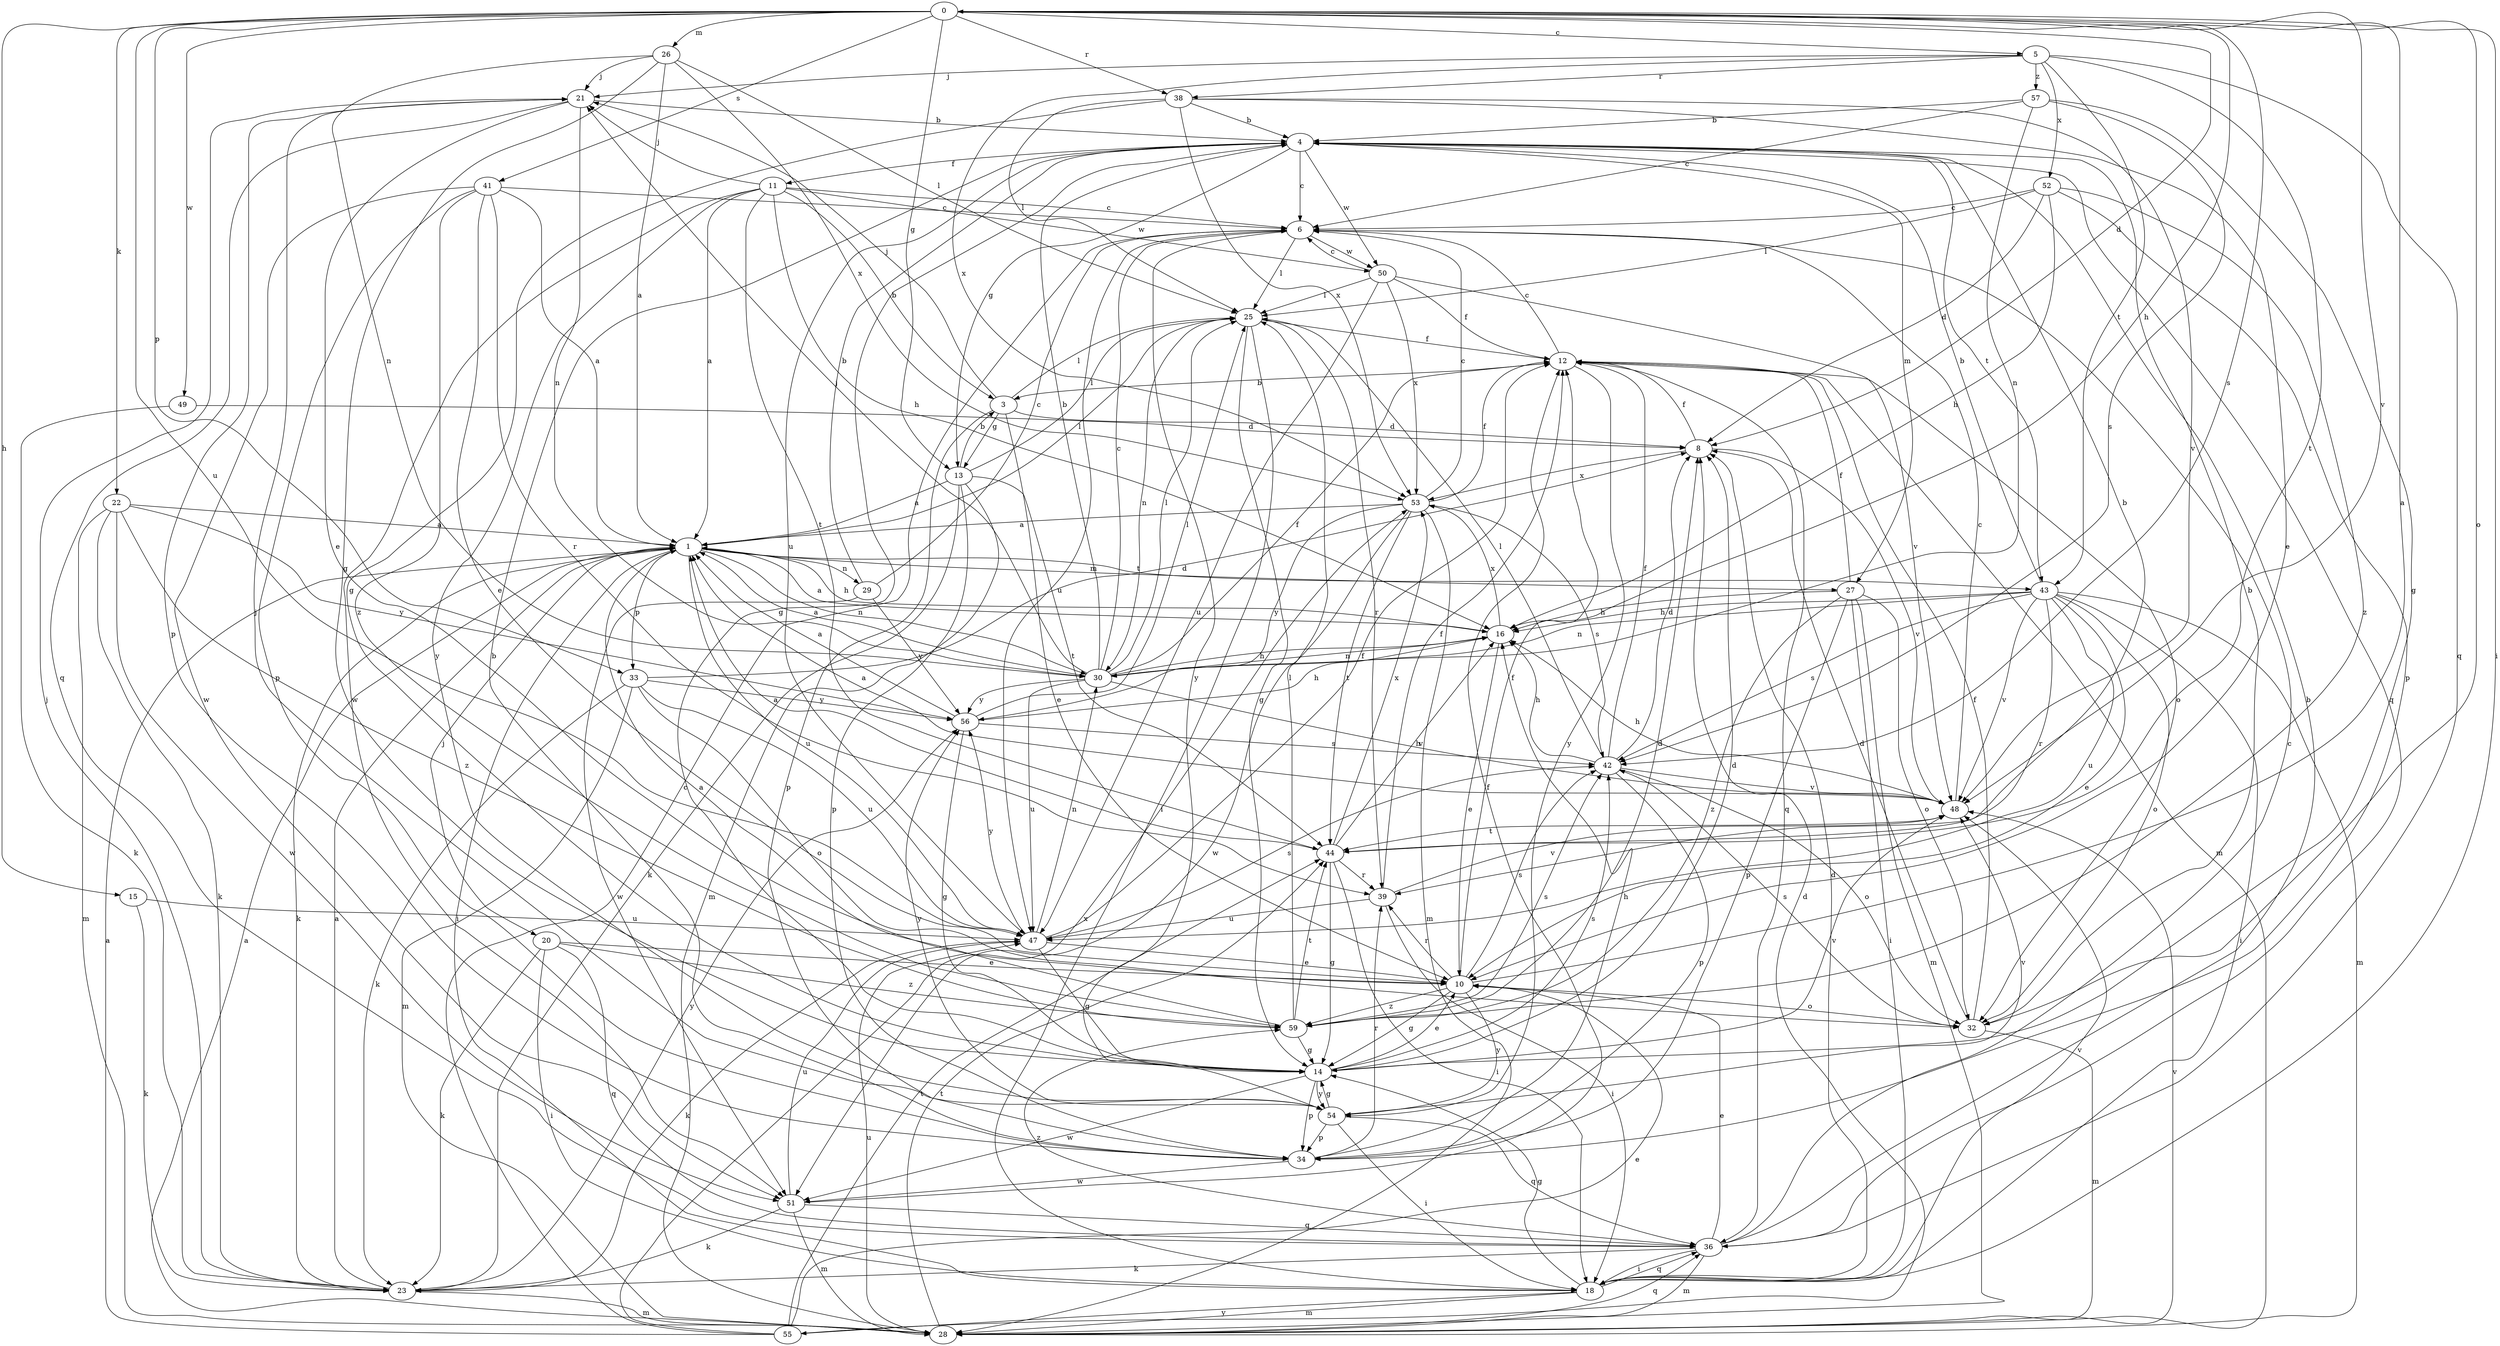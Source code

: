 strict digraph  {
0;
1;
3;
4;
5;
6;
8;
10;
11;
12;
13;
14;
15;
16;
18;
20;
21;
22;
23;
25;
26;
27;
28;
29;
30;
32;
33;
34;
36;
38;
39;
41;
42;
43;
44;
47;
48;
49;
50;
51;
52;
53;
54;
55;
56;
57;
59;
0 -> 5  [label=c];
0 -> 8  [label=d];
0 -> 13  [label=g];
0 -> 15  [label=h];
0 -> 16  [label=h];
0 -> 18  [label=i];
0 -> 22  [label=k];
0 -> 26  [label=m];
0 -> 32  [label=o];
0 -> 33  [label=p];
0 -> 38  [label=r];
0 -> 41  [label=s];
0 -> 42  [label=s];
0 -> 47  [label=u];
0 -> 48  [label=v];
0 -> 49  [label=w];
1 -> 16  [label=h];
1 -> 18  [label=i];
1 -> 20  [label=j];
1 -> 23  [label=k];
1 -> 25  [label=l];
1 -> 27  [label=m];
1 -> 29  [label=n];
1 -> 30  [label=n];
1 -> 33  [label=p];
1 -> 43  [label=t];
1 -> 47  [label=u];
3 -> 8  [label=d];
3 -> 10  [label=e];
3 -> 13  [label=g];
3 -> 21  [label=j];
3 -> 25  [label=l];
3 -> 34  [label=p];
4 -> 6  [label=c];
4 -> 11  [label=f];
4 -> 13  [label=g];
4 -> 14  [label=g];
4 -> 27  [label=m];
4 -> 36  [label=q];
4 -> 43  [label=t];
4 -> 47  [label=u];
4 -> 50  [label=w];
5 -> 21  [label=j];
5 -> 36  [label=q];
5 -> 38  [label=r];
5 -> 43  [label=t];
5 -> 44  [label=t];
5 -> 52  [label=x];
5 -> 53  [label=x];
5 -> 57  [label=z];
6 -> 25  [label=l];
6 -> 47  [label=u];
6 -> 50  [label=w];
6 -> 54  [label=y];
8 -> 12  [label=f];
8 -> 48  [label=v];
8 -> 53  [label=x];
10 -> 0  [label=a];
10 -> 12  [label=f];
10 -> 14  [label=g];
10 -> 32  [label=o];
10 -> 39  [label=r];
10 -> 42  [label=s];
10 -> 54  [label=y];
10 -> 59  [label=z];
11 -> 1  [label=a];
11 -> 3  [label=b];
11 -> 6  [label=c];
11 -> 16  [label=h];
11 -> 21  [label=j];
11 -> 44  [label=t];
11 -> 50  [label=w];
11 -> 51  [label=w];
11 -> 54  [label=y];
12 -> 3  [label=b];
12 -> 6  [label=c];
12 -> 28  [label=m];
12 -> 32  [label=o];
12 -> 36  [label=q];
12 -> 54  [label=y];
13 -> 1  [label=a];
13 -> 3  [label=b];
13 -> 23  [label=k];
13 -> 25  [label=l];
13 -> 28  [label=m];
13 -> 34  [label=p];
13 -> 44  [label=t];
14 -> 8  [label=d];
14 -> 10  [label=e];
14 -> 34  [label=p];
14 -> 42  [label=s];
14 -> 48  [label=v];
14 -> 51  [label=w];
14 -> 54  [label=y];
15 -> 23  [label=k];
15 -> 47  [label=u];
16 -> 1  [label=a];
16 -> 10  [label=e];
16 -> 30  [label=n];
16 -> 53  [label=x];
18 -> 8  [label=d];
18 -> 14  [label=g];
18 -> 28  [label=m];
18 -> 36  [label=q];
18 -> 48  [label=v];
18 -> 55  [label=y];
20 -> 10  [label=e];
20 -> 18  [label=i];
20 -> 23  [label=k];
20 -> 36  [label=q];
20 -> 59  [label=z];
21 -> 4  [label=b];
21 -> 10  [label=e];
21 -> 30  [label=n];
21 -> 34  [label=p];
21 -> 36  [label=q];
22 -> 1  [label=a];
22 -> 23  [label=k];
22 -> 28  [label=m];
22 -> 51  [label=w];
22 -> 56  [label=y];
22 -> 59  [label=z];
23 -> 1  [label=a];
23 -> 21  [label=j];
23 -> 28  [label=m];
23 -> 56  [label=y];
25 -> 12  [label=f];
25 -> 14  [label=g];
25 -> 18  [label=i];
25 -> 30  [label=n];
25 -> 39  [label=r];
26 -> 1  [label=a];
26 -> 14  [label=g];
26 -> 21  [label=j];
26 -> 25  [label=l];
26 -> 30  [label=n];
26 -> 53  [label=x];
27 -> 12  [label=f];
27 -> 16  [label=h];
27 -> 18  [label=i];
27 -> 28  [label=m];
27 -> 32  [label=o];
27 -> 34  [label=p];
27 -> 59  [label=z];
28 -> 1  [label=a];
28 -> 36  [label=q];
28 -> 44  [label=t];
28 -> 47  [label=u];
28 -> 48  [label=v];
29 -> 4  [label=b];
29 -> 6  [label=c];
29 -> 51  [label=w];
29 -> 56  [label=y];
30 -> 1  [label=a];
30 -> 4  [label=b];
30 -> 6  [label=c];
30 -> 12  [label=f];
30 -> 16  [label=h];
30 -> 21  [label=j];
30 -> 25  [label=l];
30 -> 47  [label=u];
30 -> 48  [label=v];
30 -> 56  [label=y];
32 -> 4  [label=b];
32 -> 8  [label=d];
32 -> 12  [label=f];
32 -> 28  [label=m];
32 -> 42  [label=s];
33 -> 8  [label=d];
33 -> 23  [label=k];
33 -> 28  [label=m];
33 -> 32  [label=o];
33 -> 47  [label=u];
33 -> 56  [label=y];
34 -> 4  [label=b];
34 -> 16  [label=h];
34 -> 39  [label=r];
34 -> 51  [label=w];
36 -> 4  [label=b];
36 -> 6  [label=c];
36 -> 10  [label=e];
36 -> 18  [label=i];
36 -> 23  [label=k];
36 -> 28  [label=m];
36 -> 59  [label=z];
38 -> 4  [label=b];
38 -> 10  [label=e];
38 -> 14  [label=g];
38 -> 25  [label=l];
38 -> 48  [label=v];
38 -> 53  [label=x];
39 -> 12  [label=f];
39 -> 18  [label=i];
39 -> 47  [label=u];
39 -> 48  [label=v];
41 -> 1  [label=a];
41 -> 6  [label=c];
41 -> 10  [label=e];
41 -> 34  [label=p];
41 -> 39  [label=r];
41 -> 51  [label=w];
41 -> 59  [label=z];
42 -> 8  [label=d];
42 -> 12  [label=f];
42 -> 16  [label=h];
42 -> 25  [label=l];
42 -> 32  [label=o];
42 -> 34  [label=p];
42 -> 48  [label=v];
43 -> 4  [label=b];
43 -> 10  [label=e];
43 -> 16  [label=h];
43 -> 18  [label=i];
43 -> 28  [label=m];
43 -> 30  [label=n];
43 -> 32  [label=o];
43 -> 39  [label=r];
43 -> 42  [label=s];
43 -> 47  [label=u];
43 -> 48  [label=v];
44 -> 1  [label=a];
44 -> 4  [label=b];
44 -> 14  [label=g];
44 -> 16  [label=h];
44 -> 18  [label=i];
44 -> 39  [label=r];
44 -> 53  [label=x];
47 -> 10  [label=e];
47 -> 12  [label=f];
47 -> 14  [label=g];
47 -> 23  [label=k];
47 -> 30  [label=n];
47 -> 42  [label=s];
47 -> 56  [label=y];
48 -> 1  [label=a];
48 -> 6  [label=c];
48 -> 16  [label=h];
48 -> 44  [label=t];
49 -> 8  [label=d];
49 -> 23  [label=k];
50 -> 6  [label=c];
50 -> 12  [label=f];
50 -> 25  [label=l];
50 -> 47  [label=u];
50 -> 48  [label=v];
50 -> 53  [label=x];
51 -> 12  [label=f];
51 -> 23  [label=k];
51 -> 28  [label=m];
51 -> 36  [label=q];
51 -> 47  [label=u];
52 -> 6  [label=c];
52 -> 8  [label=d];
52 -> 16  [label=h];
52 -> 25  [label=l];
52 -> 34  [label=p];
52 -> 59  [label=z];
53 -> 1  [label=a];
53 -> 6  [label=c];
53 -> 12  [label=f];
53 -> 28  [label=m];
53 -> 42  [label=s];
53 -> 44  [label=t];
53 -> 51  [label=w];
53 -> 56  [label=y];
54 -> 14  [label=g];
54 -> 18  [label=i];
54 -> 21  [label=j];
54 -> 34  [label=p];
54 -> 36  [label=q];
54 -> 48  [label=v];
54 -> 56  [label=y];
55 -> 1  [label=a];
55 -> 6  [label=c];
55 -> 8  [label=d];
55 -> 10  [label=e];
55 -> 44  [label=t];
55 -> 53  [label=x];
56 -> 1  [label=a];
56 -> 14  [label=g];
56 -> 16  [label=h];
56 -> 25  [label=l];
56 -> 42  [label=s];
57 -> 4  [label=b];
57 -> 6  [label=c];
57 -> 14  [label=g];
57 -> 30  [label=n];
57 -> 42  [label=s];
59 -> 1  [label=a];
59 -> 8  [label=d];
59 -> 14  [label=g];
59 -> 25  [label=l];
59 -> 42  [label=s];
59 -> 44  [label=t];
}
